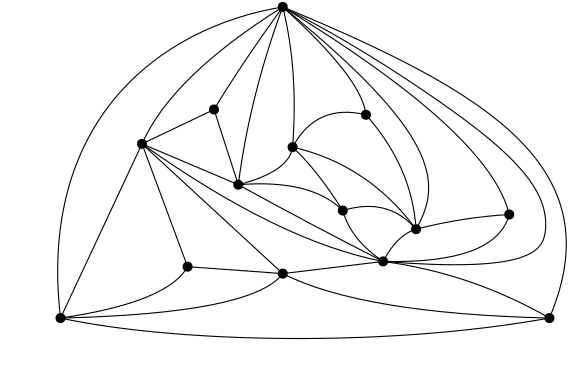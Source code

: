 <?xml version="1.0"?>
<!DOCTYPE ipe SYSTEM "ipe.dtd">
<ipe version="70206" creator="Ipe 7.2.7">
<info created="D:20180531131222" modified="D:20180920163321"/>
<ipestyle name="basic">
<symbol name="arrow/arc(spx)">
<path stroke="sym-stroke" fill="sym-stroke" pen="sym-pen">
0 0 m
-1 0.333 l
-1 -0.333 l
h
</path>
</symbol>
<symbol name="arrow/farc(spx)">
<path stroke="sym-stroke" fill="white" pen="sym-pen">
0 0 m
-1 0.333 l
-1 -0.333 l
h
</path>
</symbol>
<symbol name="arrow/ptarc(spx)">
<path stroke="sym-stroke" fill="sym-stroke" pen="sym-pen">
0 0 m
-1 0.333 l
-0.8 0 l
-1 -0.333 l
h
</path>
</symbol>
<symbol name="arrow/fptarc(spx)">
<path stroke="sym-stroke" fill="white" pen="sym-pen">
0 0 m
-1 0.333 l
-0.8 0 l
-1 -0.333 l
h
</path>
</symbol>
<symbol name="mark/circle(sx)" transformations="translations">
<path fill="sym-stroke">
0.6 0 0 0.6 0 0 e
0.4 0 0 0.4 0 0 e
</path>
</symbol>
<symbol name="mark/disk(sx)" transformations="translations">
<path fill="sym-stroke">
0.6 0 0 0.6 0 0 e
</path>
</symbol>
<symbol name="mark/fdisk(sfx)" transformations="translations">
<group>
<path fill="sym-fill">
0.5 0 0 0.5 0 0 e
</path>
<path fill="sym-stroke" fillrule="eofill">
0.6 0 0 0.6 0 0 e
0.4 0 0 0.4 0 0 e
</path>
</group>
</symbol>
<symbol name="mark/box(sx)" transformations="translations">
<path fill="sym-stroke" fillrule="eofill">
-0.6 -0.6 m
0.6 -0.6 l
0.6 0.6 l
-0.6 0.6 l
h
-0.4 -0.4 m
0.4 -0.4 l
0.4 0.4 l
-0.4 0.4 l
h
</path>
</symbol>
<symbol name="mark/square(sx)" transformations="translations">
<path fill="sym-stroke">
-0.6 -0.6 m
0.6 -0.6 l
0.6 0.6 l
-0.6 0.6 l
h
</path>
</symbol>
<symbol name="mark/fsquare(sfx)" transformations="translations">
<group>
<path fill="sym-fill">
-0.5 -0.5 m
0.5 -0.5 l
0.5 0.5 l
-0.5 0.5 l
h
</path>
<path fill="sym-stroke" fillrule="eofill">
-0.6 -0.6 m
0.6 -0.6 l
0.6 0.6 l
-0.6 0.6 l
h
-0.4 -0.4 m
0.4 -0.4 l
0.4 0.4 l
-0.4 0.4 l
h
</path>
</group>
</symbol>
<symbol name="mark/cross(sx)" transformations="translations">
<group>
<path fill="sym-stroke">
-0.43 -0.57 m
0.57 0.43 l
0.43 0.57 l
-0.57 -0.43 l
h
</path>
<path fill="sym-stroke">
-0.43 0.57 m
0.57 -0.43 l
0.43 -0.57 l
-0.57 0.43 l
h
</path>
</group>
</symbol>
<symbol name="arrow/fnormal(spx)">
<path stroke="sym-stroke" fill="white" pen="sym-pen">
0 0 m
-1 0.333 l
-1 -0.333 l
h
</path>
</symbol>
<symbol name="arrow/pointed(spx)">
<path stroke="sym-stroke" fill="sym-stroke" pen="sym-pen">
0 0 m
-1 0.333 l
-0.8 0 l
-1 -0.333 l
h
</path>
</symbol>
<symbol name="arrow/fpointed(spx)">
<path stroke="sym-stroke" fill="white" pen="sym-pen">
0 0 m
-1 0.333 l
-0.8 0 l
-1 -0.333 l
h
</path>
</symbol>
<symbol name="arrow/linear(spx)">
<path stroke="sym-stroke" pen="sym-pen">
-1 0.333 m
0 0 l
-1 -0.333 l
</path>
</symbol>
<symbol name="arrow/fdouble(spx)">
<path stroke="sym-stroke" fill="white" pen="sym-pen">
0 0 m
-1 0.333 l
-1 -0.333 l
h
-1 0 m
-2 0.333 l
-2 -0.333 l
h
</path>
</symbol>
<symbol name="arrow/double(spx)">
<path stroke="sym-stroke" fill="sym-stroke" pen="sym-pen">
0 0 m
-1 0.333 l
-1 -0.333 l
h
-1 0 m
-2 0.333 l
-2 -0.333 l
h
</path>
</symbol>
<pen name="heavier" value="0.8"/>
<pen name="fat" value="1.2"/>
<pen name="ultrafat" value="2"/>
<symbolsize name="large" value="5"/>
<symbolsize name="small" value="2"/>
<symbolsize name="tiny" value="1.1"/>
<arrowsize name="large" value="10"/>
<arrowsize name="small" value="5"/>
<arrowsize name="tiny" value="3"/>
<color name="red" value="1 0 0"/>
<color name="green" value="0 1 0"/>
<color name="blue" value="0 0 1"/>
<color name="yellow" value="1 1 0"/>
<color name="orange" value="1 0.647 0"/>
<color name="gold" value="1 0.843 0"/>
<color name="purple" value="0.627 0.125 0.941"/>
<color name="gray" value="0.745"/>
<color name="brown" value="0.647 0.165 0.165"/>
<color name="navy" value="0 0 0.502"/>
<color name="pink" value="1 0.753 0.796"/>
<color name="seagreen" value="0.18 0.545 0.341"/>
<color name="turquoise" value="0.251 0.878 0.816"/>
<color name="violet" value="0.933 0.51 0.933"/>
<color name="darkblue" value="0 0 0.545"/>
<color name="darkcyan" value="0 0.545 0.545"/>
<color name="darkgray" value="0.663"/>
<color name="darkgreen" value="0 0.392 0"/>
<color name="darkmagenta" value="0.545 0 0.545"/>
<color name="darkorange" value="1 0.549 0"/>
<color name="darkred" value="0.545 0 0"/>
<color name="lightblue" value="0.678 0.847 0.902"/>
<color name="lightcyan" value="0.878 1 1"/>
<color name="lightgray" value="0.827"/>
<color name="lightgreen" value="0.565 0.933 0.565"/>
<color name="lightyellow" value="1 1 0.878"/>
<dashstyle name="dashed" value="[4] 0"/>
<dashstyle name="dotted" value="[1 3] 0"/>
<dashstyle name="dash dotted" value="[4 2 1 2] 0"/>
<dashstyle name="dash dot dotted" value="[4 2 1 2 1 2] 0"/>
<textsize name="large" value="\large"/>
<textsize name="small" value="\small"/>
<textsize name="tiny" value="\tiny"/>
<textsize name="Large" value="\Large"/>
<textsize name="LARGE" value="\LARGE"/>
<textsize name="huge" value="\huge"/>
<textsize name="Huge" value="\Huge"/>
<textsize name="footnote" value="\footnotesize"/>
<textstyle name="center" begin="\begin{center}" end="\end{center}"/>
<textstyle name="itemize" begin="\begin{itemize}" end="\end{itemize}"/>
<textstyle name="item" begin="\begin{itemize}\item{}" end="\end{itemize}"/>
<gridsize name="4 pts" value="4"/>
<gridsize name="8 pts (~3 mm)" value="8"/>
<gridsize name="16 pts (~6 mm)" value="16"/>
<gridsize name="32 pts (~12 mm)" value="32"/>
<gridsize name="10 pts (~3.5 mm)" value="10"/>
<gridsize name="20 pts (~7 mm)" value="20"/>
<gridsize name="14 pts (~5 mm)" value="14"/>
<gridsize name="28 pts (~10 mm)" value="28"/>
<gridsize name="56 pts (~20 mm)" value="56"/>
<anglesize name="90 deg" value="90"/>
<anglesize name="60 deg" value="60"/>
<anglesize name="45 deg" value="45"/>
<anglesize name="30 deg" value="30"/>
<anglesize name="22.5 deg" value="22.5"/>
<opacity name="10%" value="0.1"/>
<opacity name="30%" value="0.3"/>
<opacity name="50%" value="0.5"/>
<opacity name="75%" value="0.75"/>
<tiling name="falling" angle="-60" step="4" width="1"/>
<tiling name="rising" angle="30" step="4" width="1"/>
</ipestyle>
<ipestyle name="odscolors">
<color name="usc gold" value="1 0.807 0.019"/>
<color name="tigers eye" value="0.968 0.549 0.235"/>
<color name="pearl aqua" value="0.556 0.776 0.725"/>
<color name="granny smith apple" value="0.733 0.858 0.607"/>
<color name="pale chestnut" value="0.909 0.682 0.717"/>
<color name="columbia blue" value="0.745 0.847 0.831"/>
<color name="magic mint" value="0.647 1 0.839"/>
<color name="light salmon" value="0.98 0.635 0.458"/>
<color name="dutch white" value="0.866 0.878 0.741"/>
<color name="medium sea green" value="0.266 0.686 0.411"/>
<color name="pink-orange" value="1 0.549 0.38"/>
<color name="diamond" value="0.721 0.882 1"/>
<color name="laurel green" value="0.67 0.768 0.631"/>
<color name="steel teal" value="0.4 0.521 0.525"/>
<color name="rose gold" value="0.741 0.419 0.45"/>
<color name="myrtle green" value="0.196 0.454 0.427"/>
<color name="pink raspberry" value="0.639 0.043 0.215"/>
<color name="trolley grey" value="0.505 0.498 0.458"/>
<color name="midnight green" value="0.062 0.309 0.333"/>
<color name="paynes grey" value="0.345 0.435 0.486"/>
</ipestyle>
<page>
<layer name="alpha"/>
<layer name="beta"/>
<view layers="alpha" active="alpha"/>
<view layers="alpha beta" active="beta"/>
<path layer="beta" stroke="tigers eye" pen="fat">
368 592 m
382.348 584.438
376.122 573.933
281.572 570.431
168.734 576.267
167.955 597.667
177.107 625.468 c
</path>
<path stroke="tigers eye" pen="fat">
293.622 630.699 m
292.671 651.625
301.944 665.178 c
</path>
<path stroke="tigers eye" pen="fat">
301.944 665.178 m
332.856 655.667
353.544 629.273 c
</path>
<path stroke="tigers eye" pen="fat">
353.544 629.273 m
364.957 617.859
368 592 c
</path>
<path stroke="tigers eye" pen="fat">
177.107 625.468 m
201.123 633.791
218.482 614.53
237.742 610.488 c
</path>
<path stroke="tigers eye" pen="fat">
237.742 610.488 m
272 608 l
</path>
<path stroke="tigers eye" pen="fat">
272 608 m
275.312 618.81
279.592 623.804
287.439 627.37
293.622 630.699 c
</path>
<use layer="alpha" name="mark/disk(sx)" pos="272 704" size="normal" stroke="black"/>
<use name="mark/disk(sx)" pos="192 592" size="normal" stroke="black"/>
<use name="mark/disk(sx)" pos="368 592" size="normal" stroke="black"/>
<use name="mark/disk(sx)" pos="320 624" size="normal" stroke="black"/>
<use name="mark/disk(sx)" pos="272 608" size="normal" stroke="black"/>
<use name="mark/disk(sx)" pos="256 640" size="normal" stroke="black"/>
<use name="mark/disk(sx)" pos="275.55 653.527" size="normal" stroke="black"/>
<use name="mark/disk(sx)" pos="293.622 630.699" size="normal" stroke="black"/>
<use name="mark/disk(sx)" pos="237.742 610.488" size="normal" stroke="black"/>
<use name="mark/disk(sx)" pos="221.335 654.716" size="normal" stroke="black"/>
<use name="mark/disk(sx)" pos="247.254 667.081" size="normal" stroke="black"/>
<use name="mark/disk(sx)" pos="301.944 665.178" size="normal" stroke="black"/>
<use name="mark/disk(sx)" pos="353.544 629.273" size="normal" stroke="black"/>
<use name="mark/disk(sx)" pos="308.127 612.39" size="normal" stroke="black"/>
<path stroke="black">
192 592 m
183.765 662.563
227.042 696.566
272 704 c
</path>
<path stroke="black">
272 704 m
345.935 673.263
391.114 646.393
368 592 c
</path>
<path stroke="black">
368 592 m
308.602 581.24
232.987 583.142
192 592 c
</path>
<path stroke="black">
192 592 m
230.609 597.647
237.742 610.488 c
</path>
<path stroke="black">
237.742 610.488 m
221.335 654.716 l
</path>
<path stroke="black">
221.335 654.716 m
192 592 l
</path>
<path stroke="black">
221.335 654.716 m
247.254 667.081 l
</path>
<path stroke="black">
247.254 667.081 m
256 640 l
</path>
<path stroke="black">
256 640 m
221.335 654.716 l
</path>
<path stroke="black">
221.335 654.716 m
272 608 l
</path>
<path stroke="black">
221.335 654.716 m
270.794 619.524
308.127 612.39 c
</path>
<path stroke="black">
237.742 610.488 m
272 608 l
</path>
<path stroke="black">
272 608 m
308.127 612.39 l
</path>
<path stroke="black">
272 608 m
300.28 593.605
368 592 c
</path>
<path stroke="black">
368 592 m
339.99 608.11
308.127 612.39 c
</path>
<path stroke="black">
308.127 612.39 m
313.12 621.901
320 624 c
</path>
<path stroke="black">
308.127 612.39 m
348.788 611.439
353.544 629.273 c
</path>
<path stroke="black">
353.544 629.273 m
336.899 628.322
320 624 c
</path>
<path stroke="black">
293.622 630.699 m
296.475 620.237
308.127 612.39 c
</path>
<path stroke="black">
293.622 630.699 m
282.208 642.113
256 640 c
</path>
<path stroke="black">
256 640 m
281.97 625.706
308.127 612.39 c
</path>
<path stroke="black">
301.944 665.178 m
284.11 669.458
275.55 653.527 c
</path>
<path stroke="black">
275.55 653.527 m
274.361 644.729
256 640 c
</path>
<path stroke="black">
256 640 m
260.094 671.836
272 704 c
</path>
<path stroke="black">
272 704 m
257.003 683.25
247.254 667.081 c
</path>
<path stroke="black">
221.335 654.716 m
232.035 678.97
272 704 c
</path>
<path stroke="black">
272 704 m
277.69 681.11
275.55 653.527 c
</path>
<path stroke="black">
272 704 m
300.755 678.019
301.944 665.178 c
</path>
<path stroke="black">
301.944 665.178 m
318.589 646.393
320 624 c
</path>
<path stroke="black">
353.544 629.273 m
346.648 658.52
272 704 c
</path>
<path stroke="black">
272 608 m
261.283 593.605
192 592 c
</path>
<path matrix="1 0 0 1 -0.00020535 0.00049063" stroke="black">
320 624 m
309.791 635.693
293.622 630.699 c
</path>
<path stroke="black">
275.55 653.527 m
302.658 647.344
320 624 c
</path>
<path stroke="black">
293.622 630.699 m
284.11 645.68
275.55 653.527 c
</path>
<path stroke="black">
272 704 m
327.863 658.52
329.765 640.924
320 624 c
</path>
<path stroke="black">
308.127 612.39 m
361.153 608.11
370.426 624.042
361.153 644.967
332.381 668.27
292.908 693.475
272 704 c
</path>
</page>
</ipe>
